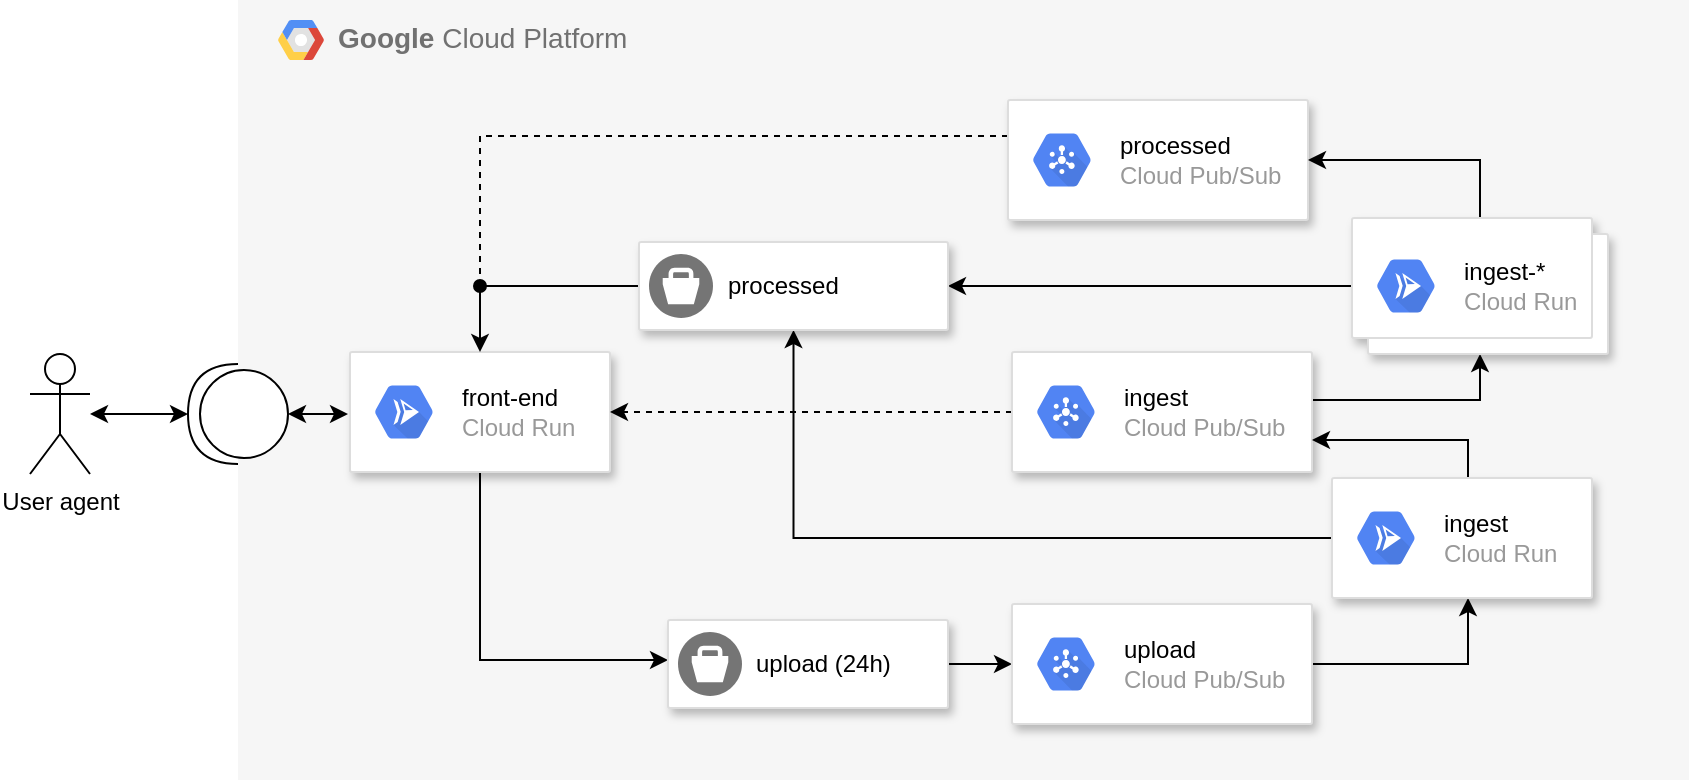 <mxfile version="17.4.0" type="device"><diagram id="YI58b9JQcT0St_D4O0HG" name="Architecture"><mxGraphModel dx="948" dy="525" grid="1" gridSize="10" guides="1" tooltips="1" connect="1" arrows="1" fold="1" page="1" pageScale="1" pageWidth="827" pageHeight="1169" math="0" shadow="0"><root><mxCell id="0"/><mxCell id="1" parent="0"/><mxCell id="-2Le4n1xqm-zlc_shUrB-15" value="" style="group" vertex="1" connectable="0" parent="1"><mxGeometry x="275" y="130" width="725.5" height="390" as="geometry"/></mxCell><mxCell id="11iK4mYXKYR4QYa6QOqk-39" value="&lt;b&gt;Google &lt;/b&gt;Cloud Platform" style="fillColor=#F6F6F6;strokeColor=none;shadow=0;gradientColor=none;fontSize=14;align=left;spacing=10;fontColor=#717171;9E9E9E;verticalAlign=top;spacingTop=-4;fontStyle=0;spacingLeft=40;html=1;flipH=0;container=0;" parent="-2Le4n1xqm-zlc_shUrB-15" vertex="1"><mxGeometry width="725.5" height="390" as="geometry"/></mxCell><mxCell id="11iK4mYXKYR4QYa6QOqk-40" value="" style="shape=mxgraph.gcp2.google_cloud_platform;fillColor=#F6F6F6;strokeColor=none;shadow=0;gradientColor=none;fontColor=#000000;" parent="-2Le4n1xqm-zlc_shUrB-15" vertex="1"><mxGeometry x="20" y="10" width="23" height="20" as="geometry"><mxPoint x="20" y="10" as="offset"/></mxGeometry></mxCell><mxCell id="GT-HJR3oln2wyiST5Ip0-5" style="edgeStyle=orthogonalEdgeStyle;rounded=0;orthogonalLoop=1;jettySize=auto;html=1;startArrow=classic;startFill=1;" parent="1" source="GT-HJR3oln2wyiST5Ip0-1" target="GT-HJR3oln2wyiST5Ip0-3" edge="1"><mxGeometry relative="1" as="geometry"/></mxCell><mxCell id="GT-HJR3oln2wyiST5Ip0-1" value="User agent" style="shape=umlActor;verticalLabelPosition=bottom;verticalAlign=top;html=1;outlineConnect=0;" parent="1" vertex="1"><mxGeometry x="171" y="307" width="30" height="60" as="geometry"/></mxCell><mxCell id="GT-HJR3oln2wyiST5Ip0-7" style="edgeStyle=orthogonalEdgeStyle;rounded=0;orthogonalLoop=1;jettySize=auto;html=1;startArrow=classic;startFill=1;" parent="1" source="GT-HJR3oln2wyiST5Ip0-3" edge="1"><mxGeometry relative="1" as="geometry"><mxPoint x="330" y="337" as="targetPoint"/></mxGeometry></mxCell><mxCell id="GT-HJR3oln2wyiST5Ip0-3" value="" style="shape=providedRequiredInterface;html=1;verticalLabelPosition=bottom;sketch=0;rotation=-180;" parent="1" vertex="1"><mxGeometry x="250" y="312" width="50" height="50" as="geometry"/></mxCell><mxCell id="11iK4mYXKYR4QYa6QOqk-49" style="edgeStyle=orthogonalEdgeStyle;rounded=0;orthogonalLoop=1;jettySize=auto;html=1;fontColor=#000000;startArrow=none;startFill=0;" parent="1" source="11iK4mYXKYR4QYa6QOqk-43" target="11iK4mYXKYR4QYa6QOqk-9" edge="1"><mxGeometry relative="1" as="geometry"><Array as="points"><mxPoint x="396" y="460"/></Array></mxGeometry></mxCell><mxCell id="11iK4mYXKYR4QYa6QOqk-43" value="" style="strokeColor=#dddddd;shadow=1;strokeWidth=1;rounded=1;absoluteArcSize=1;arcSize=2;" parent="1" vertex="1"><mxGeometry x="331" y="306" width="130" height="60" as="geometry"/></mxCell><mxCell id="11iK4mYXKYR4QYa6QOqk-44" value="&lt;font color=&quot;#000000&quot;&gt;front-end&lt;/font&gt;&lt;br&gt;Cloud Run" style="sketch=0;dashed=0;connectable=0;html=1;fillColor=#5184F3;strokeColor=none;shape=mxgraph.gcp2.hexIcon;prIcon=cloud_run;part=1;labelPosition=right;verticalLabelPosition=middle;align=left;verticalAlign=middle;spacingLeft=5;fontColor=#999999;fontSize=12;" parent="11iK4mYXKYR4QYa6QOqk-43" vertex="1"><mxGeometry y="0.5" width="44" height="39" relative="1" as="geometry"><mxPoint x="5" y="-19.5" as="offset"/></mxGeometry></mxCell><mxCell id="11iK4mYXKYR4QYa6QOqk-50" style="edgeStyle=orthogonalEdgeStyle;rounded=0;orthogonalLoop=1;jettySize=auto;html=1;fontColor=#000000;startArrow=none;startFill=0;" parent="1" source="11iK4mYXKYR4QYa6QOqk-11" target="11iK4mYXKYR4QYa6QOqk-43" edge="1"><mxGeometry relative="1" as="geometry"><Array as="points"><mxPoint x="396" y="273"/></Array></mxGeometry></mxCell><mxCell id="11iK4mYXKYR4QYa6QOqk-51" style="edgeStyle=orthogonalEdgeStyle;rounded=0;orthogonalLoop=1;jettySize=auto;html=1;fontColor=#000000;startArrow=none;startFill=0;endArrow=oval;endFill=1;dashed=1;" parent="1" source="11iK4mYXKYR4QYa6QOqk-35" edge="1"><mxGeometry relative="1" as="geometry"><mxPoint x="396" y="273" as="targetPoint"/><Array as="points"><mxPoint x="396" y="198"/></Array></mxGeometry></mxCell><mxCell id="-2Le4n1xqm-zlc_shUrB-8" style="edgeStyle=orthogonalEdgeStyle;rounded=0;orthogonalLoop=1;jettySize=auto;html=1;endArrow=classic;endFill=1;" edge="1" parent="1" source="11iK4mYXKYR4QYa6QOqk-9" target="11iK4mYXKYR4QYa6QOqk-17"><mxGeometry relative="1" as="geometry"/></mxCell><mxCell id="11iK4mYXKYR4QYa6QOqk-9" value="" style="strokeColor=#dddddd;shadow=1;strokeWidth=1;rounded=1;absoluteArcSize=1;arcSize=2;" parent="1" vertex="1"><mxGeometry x="490" y="440" width="140" height="44" as="geometry"/></mxCell><mxCell id="11iK4mYXKYR4QYa6QOqk-10" value="upload (24h)" style="sketch=0;dashed=0;connectable=0;html=1;fillColor=#757575;strokeColor=none;shape=mxgraph.gcp2.bucket;part=1;labelPosition=right;verticalLabelPosition=middle;align=left;verticalAlign=middle;spacingLeft=5;fontSize=12;" parent="11iK4mYXKYR4QYa6QOqk-9" vertex="1"><mxGeometry y="0.5" width="32" height="32" relative="1" as="geometry"><mxPoint x="5" y="-16" as="offset"/></mxGeometry></mxCell><mxCell id="11iK4mYXKYR4QYa6QOqk-35" value="" style="strokeColor=#dddddd;shadow=1;strokeWidth=1;rounded=1;absoluteArcSize=1;arcSize=2;" parent="1" vertex="1"><mxGeometry x="660" y="180" width="150" height="60" as="geometry"/></mxCell><mxCell id="11iK4mYXKYR4QYa6QOqk-36" value="&lt;font color=&quot;#000000&quot;&gt;processed&lt;/font&gt;&lt;br&gt;Cloud Pub/Sub" style="sketch=0;dashed=0;connectable=0;html=1;fillColor=#5184F3;strokeColor=none;shape=mxgraph.gcp2.hexIcon;prIcon=cloud_pubsub;part=1;labelPosition=right;verticalLabelPosition=middle;align=left;verticalAlign=middle;spacingLeft=5;fontColor=#999999;fontSize=12;" parent="11iK4mYXKYR4QYa6QOqk-35" vertex="1"><mxGeometry y="0.5" width="44" height="39" relative="1" as="geometry"><mxPoint x="5" y="-19.5" as="offset"/></mxGeometry></mxCell><mxCell id="-2Le4n1xqm-zlc_shUrB-10" style="edgeStyle=orthogonalEdgeStyle;rounded=0;orthogonalLoop=1;jettySize=auto;html=1;endArrow=classic;endFill=1;" edge="1" parent="1" source="11iK4mYXKYR4QYa6QOqk-20" target="11iK4mYXKYR4QYa6QOqk-29"><mxGeometry relative="1" as="geometry"><Array as="points"><mxPoint x="896" y="330"/></Array></mxGeometry></mxCell><mxCell id="-2Le4n1xqm-zlc_shUrB-14" style="edgeStyle=orthogonalEdgeStyle;rounded=0;orthogonalLoop=1;jettySize=auto;html=1;endArrow=classic;endFill=1;dashed=1;" edge="1" parent="1" source="11iK4mYXKYR4QYa6QOqk-20" target="11iK4mYXKYR4QYa6QOqk-43"><mxGeometry relative="1" as="geometry"/></mxCell><mxCell id="11iK4mYXKYR4QYa6QOqk-20" value="" style="strokeColor=#dddddd;shadow=1;strokeWidth=1;rounded=1;absoluteArcSize=1;arcSize=2;" parent="1" vertex="1"><mxGeometry x="662" y="306" width="150" height="60" as="geometry"/></mxCell><mxCell id="11iK4mYXKYR4QYa6QOqk-21" value="&lt;font color=&quot;#000000&quot;&gt;ingest&lt;/font&gt;&lt;br&gt;Cloud Pub/Sub" style="sketch=0;dashed=0;connectable=0;html=1;fillColor=#5184F3;strokeColor=none;shape=mxgraph.gcp2.hexIcon;prIcon=cloud_pubsub;part=1;labelPosition=right;verticalLabelPosition=middle;align=left;verticalAlign=middle;spacingLeft=5;fontColor=#999999;fontSize=12;" parent="11iK4mYXKYR4QYa6QOqk-20" vertex="1"><mxGeometry y="0.5" width="44" height="39" relative="1" as="geometry"><mxPoint x="5" y="-19.5" as="offset"/></mxGeometry></mxCell><mxCell id="11iK4mYXKYR4QYa6QOqk-53" style="edgeStyle=orthogonalEdgeStyle;rounded=0;orthogonalLoop=1;jettySize=auto;html=1;fontColor=#000000;startArrow=none;startFill=0;exitX=1;exitY=0.5;exitDx=0;exitDy=0;" parent="1" source="11iK4mYXKYR4QYa6QOqk-17" target="11iK4mYXKYR4QYa6QOqk-24" edge="1"><mxGeometry relative="1" as="geometry"><Array as="points"><mxPoint x="890" y="462"/></Array></mxGeometry></mxCell><mxCell id="11iK4mYXKYR4QYa6QOqk-17" value="" style="strokeColor=#dddddd;shadow=1;strokeWidth=1;rounded=1;absoluteArcSize=1;arcSize=2;" parent="1" vertex="1"><mxGeometry x="662" y="432" width="150" height="60" as="geometry"/></mxCell><mxCell id="11iK4mYXKYR4QYa6QOqk-18" value="&lt;font color=&quot;#000000&quot;&gt;upload&lt;/font&gt;&lt;br&gt;Cloud Pub/Sub" style="sketch=0;dashed=0;connectable=0;html=1;fillColor=#5184F3;strokeColor=none;shape=mxgraph.gcp2.hexIcon;prIcon=cloud_pubsub;part=1;labelPosition=right;verticalLabelPosition=middle;align=left;verticalAlign=middle;spacingLeft=5;fontColor=#999999;fontSize=12;" parent="11iK4mYXKYR4QYa6QOqk-17" vertex="1"><mxGeometry y="0.5" width="44" height="39" relative="1" as="geometry"><mxPoint x="5" y="-19.5" as="offset"/></mxGeometry></mxCell><mxCell id="-2Le4n1xqm-zlc_shUrB-6" style="edgeStyle=orthogonalEdgeStyle;rounded=0;orthogonalLoop=1;jettySize=auto;html=1;endArrow=classic;endFill=1;" edge="1" parent="1" source="11iK4mYXKYR4QYa6QOqk-24" target="11iK4mYXKYR4QYa6QOqk-20"><mxGeometry relative="1" as="geometry"><Array as="points"><mxPoint x="890" y="350"/></Array></mxGeometry></mxCell><mxCell id="-2Le4n1xqm-zlc_shUrB-11" style="edgeStyle=orthogonalEdgeStyle;rounded=0;orthogonalLoop=1;jettySize=auto;html=1;endArrow=classic;endFill=1;" edge="1" parent="1" source="11iK4mYXKYR4QYa6QOqk-24" target="11iK4mYXKYR4QYa6QOqk-11"><mxGeometry relative="1" as="geometry"/></mxCell><mxCell id="11iK4mYXKYR4QYa6QOqk-24" value="" style="strokeColor=#dddddd;shadow=1;strokeWidth=1;rounded=1;absoluteArcSize=1;arcSize=2;" parent="1" vertex="1"><mxGeometry x="822" y="369" width="130" height="60" as="geometry"/></mxCell><mxCell id="11iK4mYXKYR4QYa6QOqk-25" value="&lt;font color=&quot;#000000&quot;&gt;ingest&lt;/font&gt;&lt;br&gt;Cloud Run" style="sketch=0;dashed=0;connectable=0;html=1;fillColor=#5184F3;strokeColor=none;shape=mxgraph.gcp2.hexIcon;prIcon=cloud_run;part=1;labelPosition=right;verticalLabelPosition=middle;align=left;verticalAlign=middle;spacingLeft=5;fontColor=#999999;fontSize=12;" parent="11iK4mYXKYR4QYa6QOqk-24" vertex="1"><mxGeometry y="0.5" width="44" height="39" relative="1" as="geometry"><mxPoint x="5" y="-19.5" as="offset"/></mxGeometry></mxCell><mxCell id="-2Le4n1xqm-zlc_shUrB-12" style="edgeStyle=orthogonalEdgeStyle;rounded=0;orthogonalLoop=1;jettySize=auto;html=1;endArrow=classic;endFill=1;" edge="1" parent="1" source="11iK4mYXKYR4QYa6QOqk-29" target="11iK4mYXKYR4QYa6QOqk-11"><mxGeometry relative="1" as="geometry"/></mxCell><mxCell id="-2Le4n1xqm-zlc_shUrB-13" style="edgeStyle=orthogonalEdgeStyle;rounded=0;orthogonalLoop=1;jettySize=auto;html=1;endArrow=classic;endFill=1;" edge="1" parent="1" source="11iK4mYXKYR4QYa6QOqk-29" target="11iK4mYXKYR4QYa6QOqk-35"><mxGeometry relative="1" as="geometry"><Array as="points"><mxPoint x="896" y="210"/></Array></mxGeometry></mxCell><mxCell id="11iK4mYXKYR4QYa6QOqk-29" value="" style="shape=mxgraph.gcp2.doubleRect;strokeColor=#dddddd;shadow=1;strokeWidth=1;" parent="1" vertex="1"><mxGeometry x="832" y="239" width="128" height="68" as="geometry"/></mxCell><mxCell id="11iK4mYXKYR4QYa6QOqk-30" value="&lt;font color=&quot;#000000&quot;&gt;ingest-*&lt;/font&gt;&lt;br&gt;Cloud Run" style="sketch=0;dashed=0;connectable=0;html=1;fillColor=#5184F3;strokeColor=none;shape=mxgraph.gcp2.hexIcon;prIcon=cloud_run;part=1;labelPosition=right;verticalLabelPosition=middle;align=left;verticalAlign=middle;spacingLeft=5;fontColor=#999999;fontSize=12;" parent="11iK4mYXKYR4QYa6QOqk-29" vertex="1"><mxGeometry y="0.5" width="44" height="39" relative="1" as="geometry"><mxPoint x="5" y="-19.5" as="offset"/></mxGeometry></mxCell><mxCell id="11iK4mYXKYR4QYa6QOqk-11" value="" style="strokeColor=#dddddd;shadow=1;strokeWidth=1;rounded=1;absoluteArcSize=1;arcSize=2;" parent="1" vertex="1"><mxGeometry x="475.5" y="251" width="154.5" height="44" as="geometry"/></mxCell><mxCell id="11iK4mYXKYR4QYa6QOqk-12" value="processed" style="sketch=0;dashed=0;connectable=0;html=1;fillColor=#757575;strokeColor=none;shape=mxgraph.gcp2.bucket;part=1;labelPosition=right;verticalLabelPosition=middle;align=left;verticalAlign=middle;spacingLeft=5;fontSize=12;" parent="11iK4mYXKYR4QYa6QOqk-11" vertex="1"><mxGeometry y="0.5" width="32" height="32" relative="1" as="geometry"><mxPoint x="5" y="-16" as="offset"/></mxGeometry></mxCell></root></mxGraphModel></diagram></mxfile>